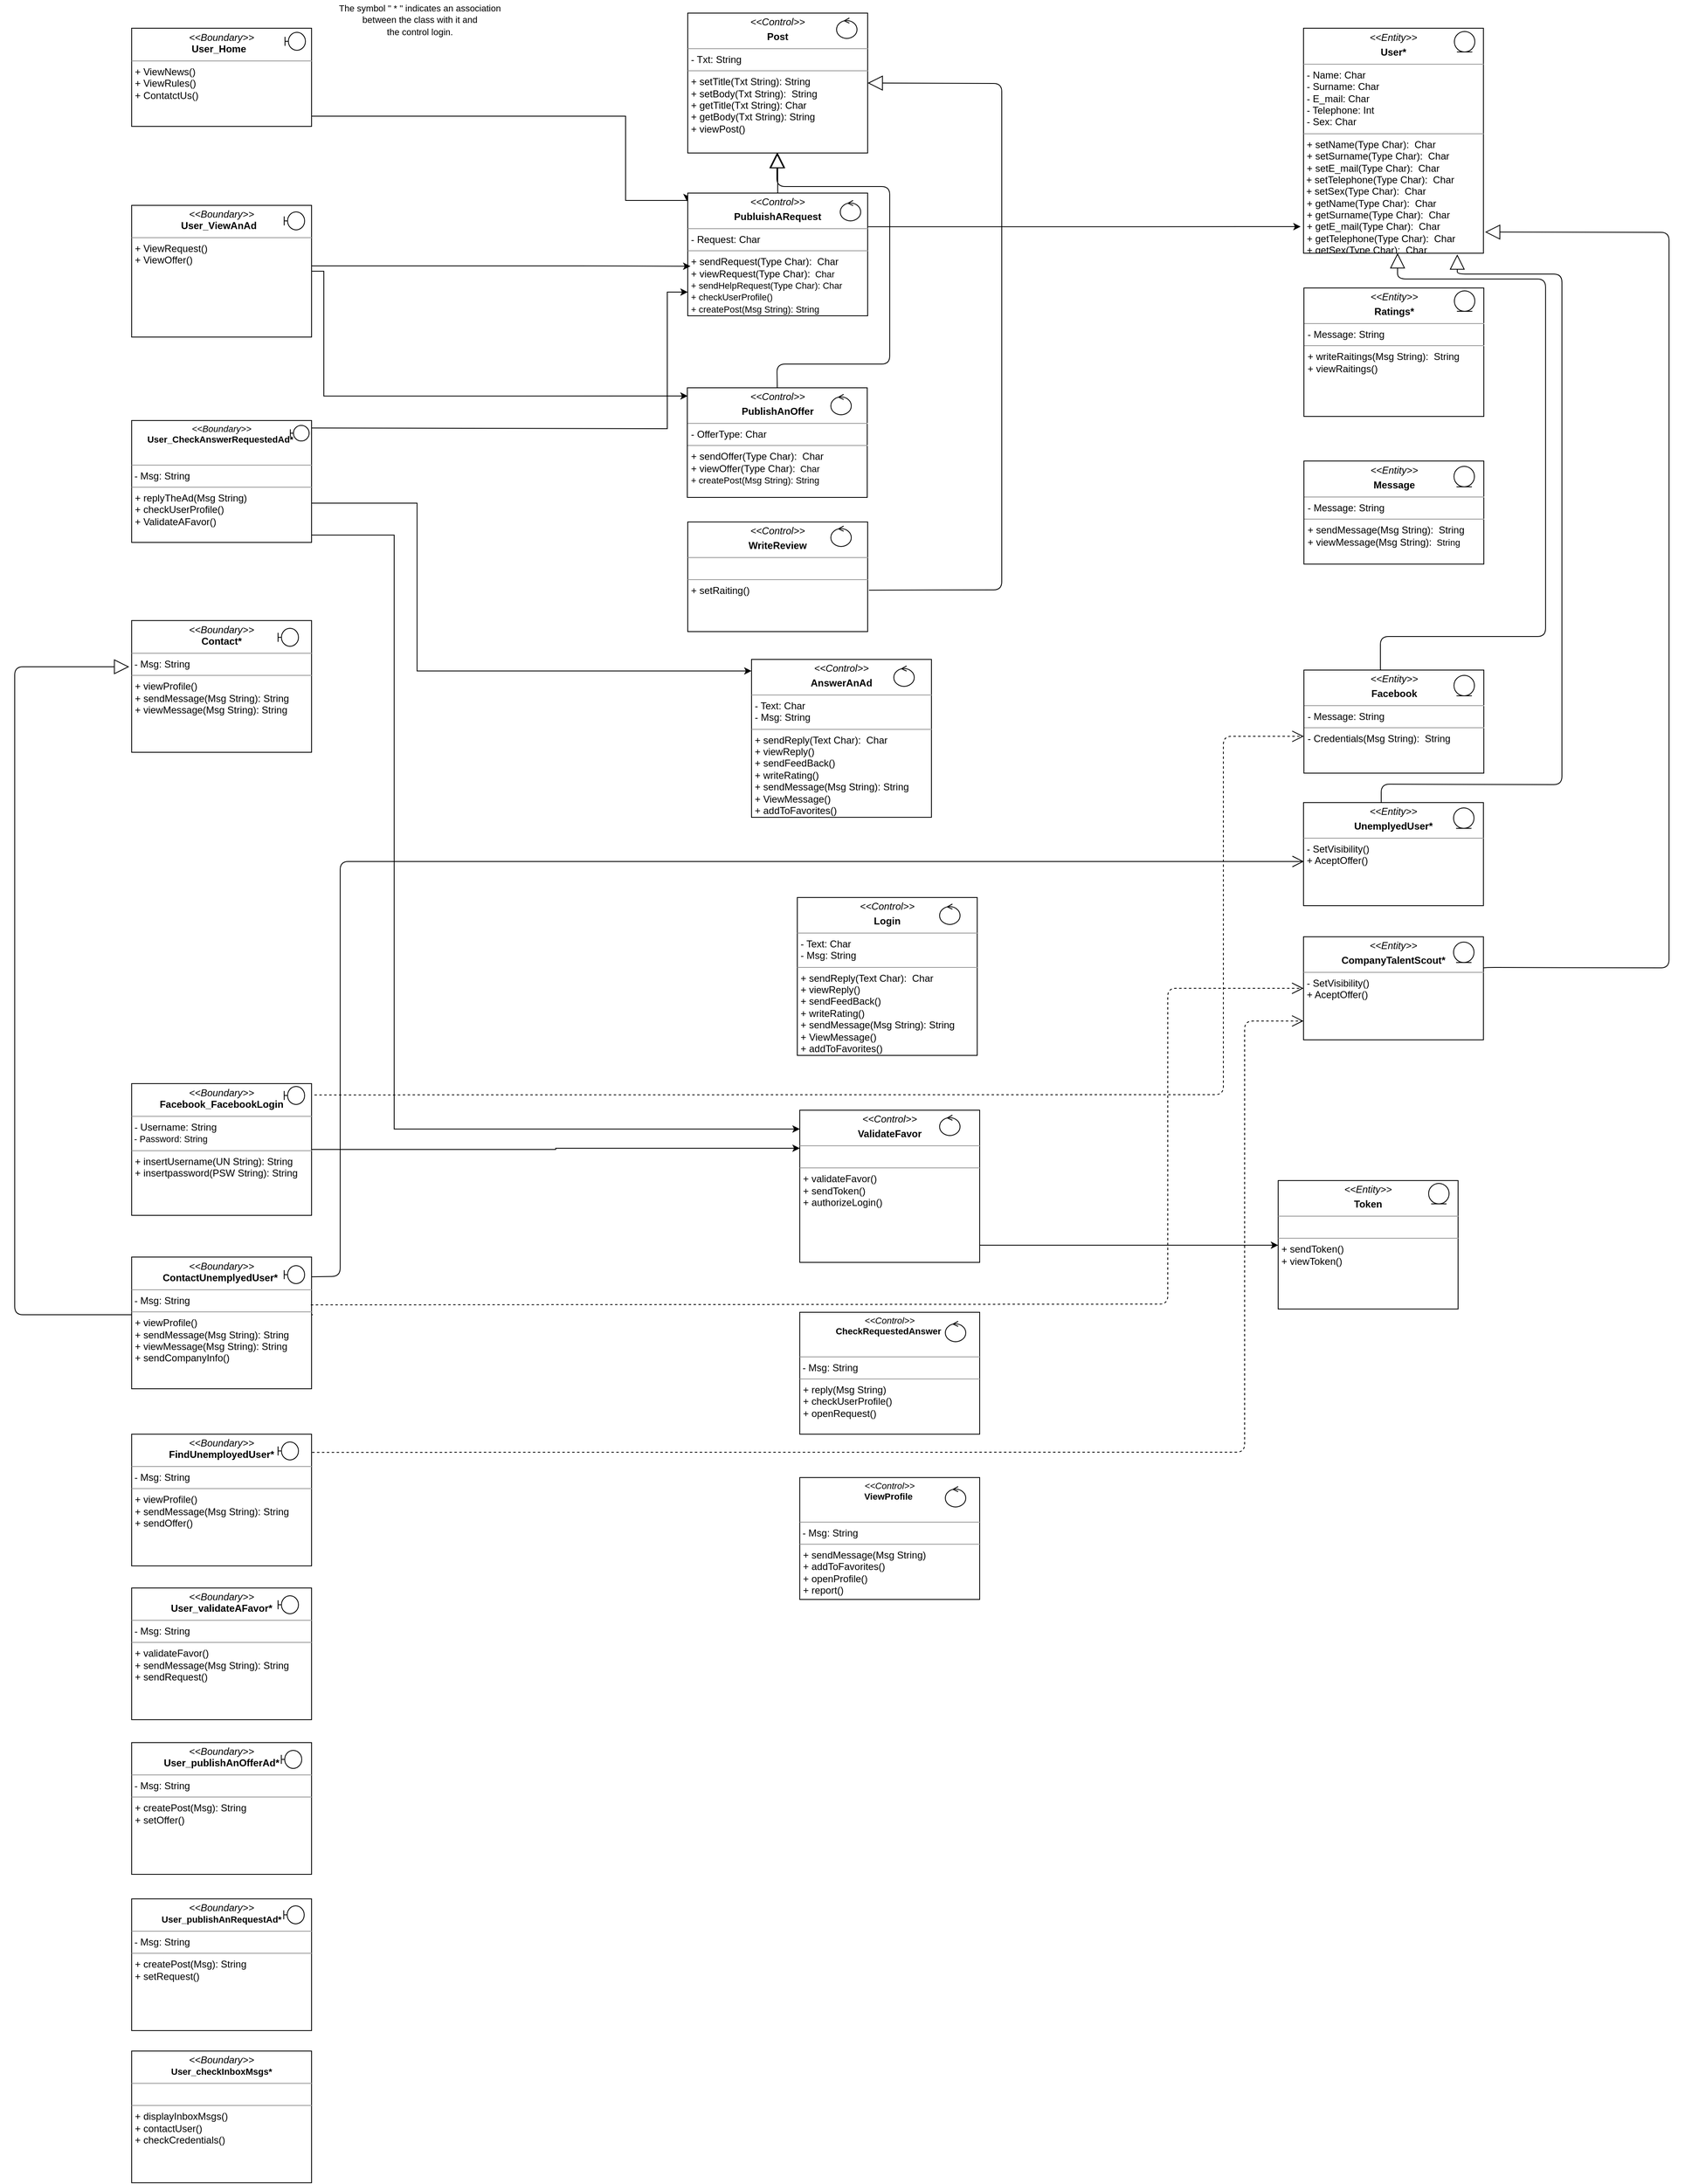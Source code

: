 <mxfile version="12.4.7" type="device"><diagram name="Page-1" id="c4acf3e9-155e-7222-9cf6-157b1a14988f"><mxGraphModel dx="3307" dy="808" grid="0" gridSize="10" guides="1" tooltips="1" connect="1" arrows="1" fold="1" page="1" pageScale="1" pageWidth="1600" pageHeight="1200" background="#ffffff" math="0" shadow="0"><root><mxCell id="0"/><mxCell id="1" parent="0"/><mxCell id="k34qeXfR0Qo-PCBVSFpc-10" value="" style="edgeStyle=orthogonalEdgeStyle;rounded=0;orthogonalLoop=1;jettySize=auto;html=1;" parent="1" source="5d2195bd80daf111-18" edge="1"><mxGeometry relative="1" as="geometry"><mxPoint x="433" y="251" as="targetPoint"/><Array as="points"><mxPoint x="358" y="147"/><mxPoint x="358" y="250"/></Array></mxGeometry></mxCell><mxCell id="5d2195bd80daf111-18" value="&lt;p style=&quot;margin: 0px ; margin-top: 4px ; text-align: center&quot;&gt;&lt;i&gt;&amp;lt;&amp;lt;Boundary&amp;gt;&amp;gt;&lt;/i&gt;&lt;br&gt;&lt;b&gt;User_Home&amp;nbsp;&lt;/b&gt;&lt;b&gt;&amp;nbsp;&lt;/b&gt;&lt;/p&gt;&lt;hr size=&quot;1&quot;&gt;&lt;p style=&quot;margin: 0px 0px 0px 4px&quot;&gt;+ ViewNews()&lt;br&gt;+ ViewRules()&lt;/p&gt;&lt;p style=&quot;margin: 0px 0px 0px 4px&quot;&gt;+ ContatctUs()&lt;/p&gt;&lt;p style=&quot;margin: 0px 0px 0px 4px&quot;&gt;&lt;br&gt;&lt;/p&gt;" style="verticalAlign=top;align=left;overflow=fill;fontSize=12;fontFamily=Helvetica;html=1;rounded=0;shadow=0;comic=0;labelBackgroundColor=none;strokeWidth=1" parent="1" vertex="1"><mxGeometry x="-246" y="39.5" width="220" height="120" as="geometry"/></mxCell><mxCell id="mi70s_dDfHyVeeevijjB-1" value="&lt;p style=&quot;margin: 0px ; margin-top: 4px ; text-align: center&quot;&gt;&lt;font style=&quot;font-size: 12px&quot;&gt;&lt;i&gt;&amp;lt;&amp;lt;Control&amp;gt;&amp;gt;&lt;/i&gt;&lt;br&gt;&lt;/font&gt;&lt;/p&gt;&lt;p style=&quot;margin: 0px ; margin-top: 4px ; text-align: center&quot;&gt;&lt;b&gt;PublishAnOffer&lt;/b&gt;&lt;br&gt;&lt;/p&gt;&lt;hr size=&quot;1&quot;&gt;&lt;p style=&quot;margin: 0px 0px 0px 4px&quot;&gt;&lt;font style=&quot;font-size: 12px&quot;&gt;- OfferType: Char&lt;br&gt;&lt;/font&gt;&lt;/p&gt;&lt;hr size=&quot;1&quot;&gt;&lt;p style=&quot;margin: 0px 0px 0px 4px&quot;&gt;+ sendOffer(Type Char):&amp;nbsp; Char&lt;br&gt;+ viewOffer(Type Char):&lt;font style=&quot;font-size: 11px&quot;&gt;&amp;nbsp; Char&lt;/font&gt;&lt;/p&gt;&lt;p style=&quot;margin: 0px 0px 0px 4px&quot;&gt;&lt;font style=&quot;font-size: 11px&quot;&gt;+ createPost(Msg String): String&lt;/font&gt;&lt;/p&gt;" style="verticalAlign=top;align=left;overflow=fill;fontSize=12;fontFamily=Helvetica;html=1;rounded=0;shadow=0;comic=0;labelBackgroundColor=none;strokeWidth=1" parent="1" vertex="1"><mxGeometry x="433.5" y="479" width="220" height="134" as="geometry"/></mxCell><mxCell id="mi70s_dDfHyVeeevijjB-4" value="&lt;p style=&quot;margin: 0px ; margin-top: 4px ; text-align: center&quot;&gt;&lt;i&gt;&amp;lt;&amp;lt;Control&amp;gt;&amp;gt;&lt;/i&gt;&lt;br&gt;&lt;/p&gt;&lt;p style=&quot;margin: 0px ; margin-top: 4px ; text-align: center&quot;&gt;&lt;b&gt;Post&lt;/b&gt;&lt;/p&gt;&lt;hr size=&quot;1&quot;&gt;&lt;p style=&quot;margin: 0px ; margin-left: 4px&quot;&gt;- Txt: String&lt;br&gt;&lt;/p&gt;&lt;hr size=&quot;1&quot;&gt;&lt;p style=&quot;margin: 0px ; margin-left: 4px&quot;&gt;+ setTitle(Txt String): String&lt;br&gt;+ setBody(Txt String):&amp;nbsp; String&lt;/p&gt;&lt;p style=&quot;margin: 0px ; margin-left: 4px&quot;&gt;+ getTitle(Txt String): Char&lt;br&gt;+ getBody(Txt String): String&lt;br&gt;&lt;/p&gt;&lt;p style=&quot;margin: 0px ; margin-left: 4px&quot;&gt;+ viewPost()&lt;/p&gt;" style="verticalAlign=top;align=left;overflow=fill;fontSize=12;fontFamily=Helvetica;html=1;rounded=0;shadow=0;comic=0;labelBackgroundColor=none;strokeWidth=1" parent="1" vertex="1"><mxGeometry x="434" y="21" width="220" height="171" as="geometry"/></mxCell><mxCell id="k34qeXfR0Qo-PCBVSFpc-33" style="edgeStyle=orthogonalEdgeStyle;rounded=0;orthogonalLoop=1;jettySize=auto;html=1;exitX=1.003;exitY=0.274;exitDx=0;exitDy=0;exitPerimeter=0;entryX=-0.016;entryY=0.882;entryDx=0;entryDy=0;entryPerimeter=0;" parent="1" source="mi70s_dDfHyVeeevijjB-14" target="mi70s_dDfHyVeeevijjB-29" edge="1"><mxGeometry relative="1" as="geometry"><Array as="points"/></mxGeometry></mxCell><mxCell id="mi70s_dDfHyVeeevijjB-14" value="&lt;p style=&quot;margin: 4px 0px 0px ; text-align: center&quot;&gt;&lt;i&gt;&amp;lt;&amp;lt;Control&amp;gt;&amp;gt;&lt;/i&gt;&lt;br&gt;&lt;/p&gt;&lt;p style=&quot;margin: 0px ; margin-top: 4px ; text-align: center&quot;&gt;&lt;b&gt;PubluishARequest&lt;/b&gt;&lt;br&gt;&lt;/p&gt;&lt;hr size=&quot;1&quot;&gt;&lt;p style=&quot;margin: 0px 0px 0px 4px&quot;&gt;&lt;font style=&quot;font-size: 12px&quot;&gt;- Request: Char&lt;br&gt;&lt;/font&gt;&lt;/p&gt;&lt;hr size=&quot;1&quot;&gt;&lt;p style=&quot;margin: 0px 0px 0px 4px&quot;&gt;+ sendRequest(Type Char):&amp;nbsp; Char&lt;br&gt;+ viewRequest(Type Char):&lt;font style=&quot;font-size: 11px&quot;&gt;&amp;nbsp; Char&lt;/font&gt;&lt;br&gt;&lt;/p&gt;&lt;p style=&quot;margin: 0px 0px 0px 4px&quot;&gt;&lt;font style=&quot;font-size: 11px&quot;&gt;+ sendHelpRequest(Type Char): Char&lt;/font&gt;&lt;/p&gt;&lt;p style=&quot;margin: 0px 0px 0px 4px&quot;&gt;&lt;font style=&quot;font-size: 11px&quot;&gt;+ checkUserProfile()&lt;/font&gt;&lt;/p&gt;&lt;p style=&quot;margin: 0px 0px 0px 4px&quot;&gt;&lt;font style=&quot;font-size: 11px&quot;&gt;+ createPost(Msg String): String&lt;br&gt;&lt;/font&gt;&lt;/p&gt;" style="verticalAlign=top;align=left;overflow=fill;fontSize=12;fontFamily=Helvetica;html=1;rounded=0;shadow=0;comic=0;labelBackgroundColor=none;strokeWidth=1" parent="1" vertex="1"><mxGeometry x="434" y="241" width="220" height="150" as="geometry"/></mxCell><mxCell id="k34qeXfR0Qo-PCBVSFpc-29" style="edgeStyle=orthogonalEdgeStyle;rounded=0;orthogonalLoop=1;jettySize=auto;html=1;entryX=0.015;entryY=0.596;entryDx=0;entryDy=0;entryPerimeter=0;" parent="1" source="mi70s_dDfHyVeeevijjB-16" target="mi70s_dDfHyVeeevijjB-14" edge="1"><mxGeometry relative="1" as="geometry"><Array as="points"><mxPoint x="299" y="330"/><mxPoint x="299" y="330"/></Array></mxGeometry></mxCell><mxCell id="k34qeXfR0Qo-PCBVSFpc-31" style="edgeStyle=orthogonalEdgeStyle;rounded=0;orthogonalLoop=1;jettySize=auto;html=1;entryX=0.002;entryY=0.075;entryDx=0;entryDy=0;entryPerimeter=0;" parent="1" source="mi70s_dDfHyVeeevijjB-16" target="mi70s_dDfHyVeeevijjB-1" edge="1"><mxGeometry relative="1" as="geometry"><mxPoint x="425" y="571" as="targetPoint"/><Array as="points"><mxPoint x="-11" y="337"/><mxPoint x="-11" y="489"/></Array></mxGeometry></mxCell><mxCell id="mi70s_dDfHyVeeevijjB-16" value="&lt;p style=&quot;margin: 0px ; margin-top: 4px ; text-align: center&quot;&gt;&lt;i&gt;&amp;lt;&amp;lt;Boundary&amp;gt;&amp;gt;&lt;/i&gt;&lt;br&gt;&lt;b&gt;User_ViewAnAd&amp;nbsp;&lt;/b&gt;&lt;b&gt;&amp;nbsp;&lt;/b&gt;&lt;/p&gt;&lt;hr size=&quot;1&quot;&gt;&lt;p style=&quot;margin: 0px 0px 0px 4px&quot;&gt;&lt;span&gt;+ ViewRequest()&lt;/span&gt;&lt;br&gt;&lt;/p&gt;&lt;p style=&quot;margin: 0px 0px 0px 4px&quot;&gt;+ ViewOffer()&lt;/p&gt;&lt;p style=&quot;margin: 0px 0px 0px 4px&quot;&gt;&lt;br&gt;&lt;/p&gt;&amp;nbsp;" style="verticalAlign=top;align=left;overflow=fill;fontSize=12;fontFamily=Helvetica;html=1;rounded=0;shadow=0;comic=0;labelBackgroundColor=none;strokeWidth=1" parent="1" vertex="1"><mxGeometry x="-246" y="256" width="220" height="161" as="geometry"/></mxCell><mxCell id="mi70s_dDfHyVeeevijjB-22" value="&lt;p style=&quot;margin: 0px ; margin-top: 4px ; text-align: center&quot;&gt;&lt;i style=&quot;font-weight: normal&quot;&gt;&amp;lt;&amp;lt;Boundary&amp;gt;&amp;gt;&lt;/i&gt;&lt;br&gt;&lt;span&gt;Contact*&lt;/span&gt;&lt;/p&gt;&lt;hr size=&quot;1&quot;&gt;&lt;p style=&quot;margin: 0px 0px 0px 4px&quot;&gt;&lt;/p&gt;&lt;font style=&quot;font-size: 11px&quot;&gt;&lt;span style=&quot;font-size: 12px&quot;&gt;&amp;nbsp;&lt;span style=&quot;font-weight: normal&quot;&gt;- Msg: String&lt;/span&gt;&lt;/span&gt;&lt;span style=&quot;font-weight: normal&quot;&gt;&lt;br&gt;&lt;/span&gt;&lt;hr size=&quot;1&quot; style=&quot;font-size: 12px&quot;&gt;&lt;p style=&quot;font-size: 12px ; margin: 0px 0px 0px 4px&quot;&gt;&lt;span style=&quot;font-weight: normal&quot;&gt;+ viewProfile()&lt;br&gt;&lt;/span&gt;&lt;/p&gt;&lt;p style=&quot;font-size: 12px ; margin: 0px 0px 0px 4px&quot;&gt;&lt;span style=&quot;font-weight: normal&quot;&gt;+ sendMessage(Msg String): String&lt;/span&gt;&lt;/p&gt;&lt;p style=&quot;font-size: 12px ; margin: 0px 0px 0px 4px&quot;&gt;&lt;span style=&quot;font-weight: normal&quot;&gt;+ viewMessage(Msg String): String&lt;/span&gt;&lt;/p&gt;&lt;/font&gt;" style="verticalAlign=top;align=left;overflow=fill;fontSize=12;fontFamily=Helvetica;html=1;rounded=0;shadow=0;comic=0;labelBackgroundColor=none;strokeWidth=1;fontStyle=1" parent="1" vertex="1"><mxGeometry x="-246" y="763.5" width="220" height="161" as="geometry"/></mxCell><mxCell id="mi70s_dDfHyVeeevijjB-24" value="&lt;p style=&quot;margin: 4px 0px 0px ; text-align: center&quot;&gt;&lt;i&gt;&amp;lt;&amp;lt;Entity&amp;gt;&amp;gt;&lt;/i&gt;&lt;/p&gt;&lt;p style=&quot;margin: 0px ; margin-top: 4px ; text-align: center&quot;&gt;&lt;b&gt;Message&lt;/b&gt;&lt;/p&gt;&lt;hr size=&quot;1&quot;&gt;&lt;p style=&quot;margin: 0px 0px 0px 4px&quot;&gt;&lt;font style=&quot;font-size: 12px&quot;&gt;- Message: String&lt;br&gt;&lt;/font&gt;&lt;/p&gt;&lt;hr size=&quot;1&quot;&gt;&lt;p style=&quot;margin: 0px 0px 0px 4px&quot;&gt;+ sendMessage(Msg String):&amp;nbsp; String&lt;br&gt;+ viewMessage(Msg String):&lt;font style=&quot;font-size: 11px&quot;&gt;&amp;nbsp; String&lt;/font&gt;&lt;br&gt;&lt;/p&gt;" style="verticalAlign=top;align=left;overflow=fill;fontSize=12;fontFamily=Helvetica;html=1;rounded=0;shadow=0;comic=0;labelBackgroundColor=none;strokeWidth=1" parent="1" vertex="1"><mxGeometry x="1187.5" y="568.5" width="220" height="126" as="geometry"/></mxCell><mxCell id="k34qeXfR0Qo-PCBVSFpc-25" style="edgeStyle=orthogonalEdgeStyle;rounded=0;orthogonalLoop=1;jettySize=auto;html=1;entryX=0;entryY=0.073;entryDx=0;entryDy=0;entryPerimeter=0;" parent="1" source="7pXymCsoFJttCotQ9FJw-1" target="k34qeXfR0Qo-PCBVSFpc-22" edge="1"><mxGeometry relative="1" as="geometry"><mxPoint x="386" y="784" as="targetPoint"/><Array as="points"><mxPoint x="103" y="620"/><mxPoint x="103" y="825"/></Array><mxPoint x="-26" y="619.588" as="sourcePoint"/></mxGeometry></mxCell><mxCell id="k34qeXfR0Qo-PCBVSFpc-43" style="edgeStyle=orthogonalEdgeStyle;rounded=0;orthogonalLoop=1;jettySize=auto;html=1;" parent="1" source="7pXymCsoFJttCotQ9FJw-1" target="k34qeXfR0Qo-PCBVSFpc-40" edge="1"><mxGeometry relative="1" as="geometry"><Array as="points"><mxPoint x="75" y="659"/><mxPoint x="75" y="1385"/></Array><mxPoint x="-26" y="659.588" as="sourcePoint"/></mxGeometry></mxCell><mxCell id="k34qeXfR0Qo-PCBVSFpc-44" style="edgeStyle=orthogonalEdgeStyle;rounded=0;orthogonalLoop=1;jettySize=auto;html=1;exitX=0.912;exitY=0.165;exitDx=0;exitDy=0;exitPerimeter=0;" parent="1" source="7pXymCsoFJttCotQ9FJw-2" edge="1"><mxGeometry relative="1" as="geometry"><mxPoint x="434" y="362" as="targetPoint"/><Array as="points"><mxPoint x="-28" y="529"/><mxPoint x="409" y="529"/><mxPoint x="409" y="362"/></Array><mxPoint x="-26" y="529" as="sourcePoint"/></mxGeometry></mxCell><mxCell id="mi70s_dDfHyVeeevijjB-29" value="&lt;p style=&quot;margin: 0px ; margin-top: 4px ; text-align: center&quot;&gt;&lt;i&gt;&amp;lt;&amp;lt;Entity&amp;gt;&amp;gt;&lt;/i&gt;&lt;br&gt;&lt;/p&gt;&lt;p style=&quot;margin: 0px ; margin-top: 4px ; text-align: center&quot;&gt;&lt;b&gt;User*&lt;/b&gt;&lt;/p&gt;&lt;hr size=&quot;1&quot;&gt;&lt;p style=&quot;margin: 0px 0px 0px 4px&quot;&gt;&lt;font style=&quot;font-size: 12px&quot;&gt;- Name: Char&lt;br&gt;&lt;/font&gt;&lt;/p&gt;&lt;p style=&quot;margin: 0px 0px 0px 4px&quot;&gt;&lt;font style=&quot;font-size: 12px&quot;&gt;- Surname: Char&lt;br&gt;&lt;/font&gt;&lt;/p&gt;&lt;p style=&quot;margin: 0px 0px 0px 4px&quot;&gt;&lt;font style=&quot;font-size: 12px&quot;&gt;- E_mail: Char&lt;br&gt;&lt;/font&gt;&lt;/p&gt;&lt;p style=&quot;margin: 0px 0px 0px 4px&quot;&gt;&lt;font style=&quot;font-size: 12px&quot;&gt;- Telephone: Int&amp;nbsp;&lt;/font&gt;&lt;/p&gt;&lt;p style=&quot;margin: 0px 0px 0px 4px&quot;&gt;&lt;font style=&quot;font-size: 12px&quot;&gt;- Sex: Char&lt;/font&gt;&lt;/p&gt;&lt;hr size=&quot;1&quot;&gt;&lt;p style=&quot;margin: 0px 0px 0px 4px&quot;&gt;+ setName(Type Char):&amp;nbsp; Char&lt;/p&gt;&lt;p style=&quot;margin: 0px 0px 0px 4px&quot;&gt;+ setSurname(Type Char):&amp;nbsp; Char&lt;br&gt;+ setE_mail(Type Char):&amp;nbsp; Char&lt;br&gt;&lt;/p&gt;&amp;nbsp;+ setTelephone(Type Char):&amp;nbsp; Char&amp;nbsp;&lt;br&gt;&amp;nbsp;+ setSex(Type Char):&amp;nbsp; Char&lt;br&gt;&lt;p style=&quot;margin: 0px 0px 0px 4px&quot;&gt;+ getName(Type Char):&amp;nbsp; Char&lt;/p&gt;&lt;p style=&quot;margin: 0px 0px 0px 4px&quot;&gt;+ getSurname(Type Char):&amp;nbsp; Char&lt;br&gt;+ getE_mail(Type Char):&amp;nbsp; Char&lt;br&gt;&lt;/p&gt;&lt;p style=&quot;margin: 0px 0px 0px 4px&quot;&gt;+ getTelephone(Type Char):&amp;nbsp; Char&amp;nbsp;&lt;br&gt;+ getSex(Type Char):&amp;nbsp; Char&lt;br&gt;&lt;/p&gt;&lt;p style=&quot;margin: 0px 0px 0px 4px&quot;&gt;&lt;br&gt;&lt;/p&gt;" style="verticalAlign=top;align=left;overflow=fill;fontSize=12;fontFamily=Helvetica;html=1;rounded=0;shadow=0;comic=0;labelBackgroundColor=none;strokeWidth=1" parent="1" vertex="1"><mxGeometry x="1187" y="39.5" width="220" height="275" as="geometry"/></mxCell><mxCell id="k34qeXfR0Qo-PCBVSFpc-1" value="" style="shape=umlBoundary;whiteSpace=wrap;html=1;" parent="1" vertex="1"><mxGeometry x="-58.5" y="44.5" width="25" height="22" as="geometry"/></mxCell><mxCell id="k34qeXfR0Qo-PCBVSFpc-2" value="" style="ellipse;shape=umlEntity;whiteSpace=wrap;html=1;" parent="1" vertex="1"><mxGeometry x="1371.5" y="43.5" width="25" height="25" as="geometry"/></mxCell><mxCell id="k34qeXfR0Qo-PCBVSFpc-5" value="" style="ellipse;shape=umlControl;whiteSpace=wrap;html=1;" parent="1" vertex="1"><mxGeometry x="620.5" y="250" width="25" height="25" as="geometry"/></mxCell><mxCell id="k34qeXfR0Qo-PCBVSFpc-6" value="" style="ellipse;shape=umlControl;whiteSpace=wrap;html=1;" parent="1" vertex="1"><mxGeometry x="609" y="487" width="25" height="25" as="geometry"/></mxCell><mxCell id="k34qeXfR0Qo-PCBVSFpc-11" value="" style="shape=umlBoundary;whiteSpace=wrap;html=1;" parent="1" vertex="1"><mxGeometry x="-59.5" y="264" width="25" height="22" as="geometry"/></mxCell><mxCell id="k34qeXfR0Qo-PCBVSFpc-12" value="&lt;p style=&quot;margin: 0px ; margin-top: 4px ; text-align: center&quot;&gt;&lt;i&gt;&amp;lt;&amp;lt;Entity&amp;gt;&amp;gt;&lt;/i&gt;&lt;br&gt;&lt;/p&gt;&lt;p style=&quot;margin: 0px ; margin-top: 4px ; text-align: center&quot;&gt;&lt;b&gt;Ratings*&lt;/b&gt;&lt;/p&gt;&lt;hr size=&quot;1&quot;&gt;&lt;p style=&quot;margin: 0px 0px 0px 4px&quot;&gt;&lt;/p&gt;&lt;p style=&quot;margin: 0px 0px 0px 4px&quot;&gt;- Message: String&lt;br&gt;&lt;/p&gt;&lt;hr size=&quot;1&quot;&gt;&lt;p style=&quot;margin: 0px 0px 0px 4px&quot;&gt;+ writeRaitings(Msg String):&amp;nbsp; String&lt;br&gt;+ viewRaitings()&lt;/p&gt;&lt;p style=&quot;margin: 0px 0px 0px 4px&quot;&gt;&lt;br&gt;&lt;/p&gt;" style="verticalAlign=top;align=left;overflow=fill;fontSize=12;fontFamily=Helvetica;html=1;rounded=0;shadow=0;comic=0;labelBackgroundColor=none;strokeWidth=1" parent="1" vertex="1"><mxGeometry x="1187.5" y="357" width="220" height="157" as="geometry"/></mxCell><mxCell id="k34qeXfR0Qo-PCBVSFpc-13" value="" style="ellipse;shape=umlEntity;whiteSpace=wrap;html=1;" parent="1" vertex="1"><mxGeometry x="1371.5" y="360.5" width="25" height="25" as="geometry"/></mxCell><mxCell id="k34qeXfR0Qo-PCBVSFpc-16" value="" style="ellipse;shape=umlEntity;whiteSpace=wrap;html=1;" parent="1" vertex="1"><mxGeometry x="1371" y="575" width="25" height="25" as="geometry"/></mxCell><mxCell id="k34qeXfR0Qo-PCBVSFpc-18" value="" style="shape=umlBoundary;whiteSpace=wrap;html=1;fontStyle=1" parent="1" vertex="1"><mxGeometry x="-67" y="773" width="25" height="22" as="geometry"/></mxCell><mxCell id="k34qeXfR0Qo-PCBVSFpc-22" value="&lt;p style=&quot;margin: 0px ; margin-top: 4px ; text-align: center&quot;&gt;&lt;font style=&quot;font-size: 12px&quot;&gt;&lt;i&gt;&amp;lt;&amp;lt;Control&amp;gt;&amp;gt;&lt;/i&gt;&lt;br&gt;&lt;/font&gt;&lt;/p&gt;&lt;p style=&quot;margin: 0px ; margin-top: 4px ; text-align: center&quot;&gt;&lt;b&gt;AnswerAnAd&lt;/b&gt;&lt;br&gt;&lt;/p&gt;&lt;hr size=&quot;1&quot;&gt;&lt;p style=&quot;margin: 0px 0px 0px 4px&quot;&gt;&lt;font style=&quot;font-size: 12px&quot;&gt;- Text: Char&lt;br&gt;&lt;/font&gt;&lt;/p&gt;&lt;p style=&quot;margin: 0px 0px 0px 4px&quot;&gt;&lt;font style=&quot;font-size: 12px&quot;&gt;- Msg: String&lt;/font&gt;&lt;/p&gt;&lt;hr size=&quot;1&quot;&gt;&lt;p style=&quot;margin: 0px 0px 0px 4px&quot;&gt;+ sendReply(Text Char):&amp;nbsp; Char&lt;br&gt;+ viewReply()&lt;br&gt;&lt;/p&gt;&lt;p style=&quot;margin: 0px 0px 0px 4px&quot;&gt;+ sendFeedBack()&lt;/p&gt;&lt;p style=&quot;margin: 0px 0px 0px 4px&quot;&gt;+ writeRating()&lt;/p&gt;&lt;p style=&quot;margin: 0px 0px 0px 4px&quot;&gt;+ sendMessage(Msg String): String&lt;/p&gt;&lt;p style=&quot;margin: 0px 0px 0px 4px&quot;&gt;+ ViewMessage()&lt;/p&gt;&lt;p style=&quot;margin: 0px 0px 0px 4px&quot;&gt;+ addToFavorites()&lt;/p&gt;" style="verticalAlign=top;align=left;overflow=fill;fontSize=12;fontFamily=Helvetica;html=1;rounded=0;shadow=0;comic=0;labelBackgroundColor=none;strokeWidth=1" parent="1" vertex="1"><mxGeometry x="512" y="811" width="220" height="193" as="geometry"/></mxCell><mxCell id="k34qeXfR0Qo-PCBVSFpc-23" value="" style="ellipse;shape=umlControl;whiteSpace=wrap;html=1;" parent="1" vertex="1"><mxGeometry x="686" y="819" width="25" height="25" as="geometry"/></mxCell><mxCell id="k34qeXfR0Qo-PCBVSFpc-38" value="&lt;p style=&quot;margin: 0px ; margin-top: 4px ; text-align: center&quot;&gt;&lt;i&gt;&amp;lt;&amp;lt;Entity&amp;gt;&amp;gt;&lt;/i&gt;&lt;br&gt;&lt;/p&gt;&lt;p style=&quot;margin: 0px ; margin-top: 4px ; text-align: center&quot;&gt;&lt;b&gt;Token&lt;/b&gt;&lt;/p&gt;&lt;hr size=&quot;1&quot;&gt;&lt;p style=&quot;margin: 0px 0px 0px 4px&quot;&gt;&lt;/p&gt;&lt;p style=&quot;margin: 0px 0px 0px 4px&quot;&gt;&lt;br&gt;&lt;/p&gt;&lt;hr size=&quot;1&quot;&gt;&lt;p style=&quot;margin: 0px 0px 0px 4px&quot;&gt;+ sendToken()&lt;br&gt;+ viewToken()&lt;/p&gt;&lt;p style=&quot;margin: 0px 0px 0px 4px&quot;&gt;&lt;br&gt;&lt;/p&gt;" style="verticalAlign=top;align=left;overflow=fill;fontSize=12;fontFamily=Helvetica;html=1;rounded=0;shadow=0;comic=0;labelBackgroundColor=none;strokeWidth=1" parent="1" vertex="1"><mxGeometry x="1156" y="1448" width="220" height="157" as="geometry"/></mxCell><mxCell id="k34qeXfR0Qo-PCBVSFpc-39" value="" style="ellipse;shape=umlEntity;whiteSpace=wrap;html=1;" parent="1" vertex="1"><mxGeometry x="1340" y="1451.5" width="25" height="25" as="geometry"/></mxCell><mxCell id="k34qeXfR0Qo-PCBVSFpc-45" style="edgeStyle=orthogonalEdgeStyle;rounded=0;orthogonalLoop=1;jettySize=auto;html=1;" parent="1" source="k34qeXfR0Qo-PCBVSFpc-40" target="k34qeXfR0Qo-PCBVSFpc-38" edge="1"><mxGeometry relative="1" as="geometry"><Array as="points"><mxPoint x="920" y="1527"/><mxPoint x="920" y="1527"/></Array></mxGeometry></mxCell><mxCell id="k34qeXfR0Qo-PCBVSFpc-40" value="&lt;p style=&quot;margin: 0px ; margin-top: 4px ; text-align: center&quot;&gt;&lt;font style=&quot;font-size: 12px&quot;&gt;&lt;i&gt;&amp;lt;&amp;lt;Control&amp;gt;&amp;gt;&lt;/i&gt;&lt;br&gt;&lt;/font&gt;&lt;/p&gt;&lt;p style=&quot;margin: 0px ; margin-top: 4px ; text-align: center&quot;&gt;&lt;b&gt;ValidateFavor&lt;/b&gt;&lt;/p&gt;&lt;hr size=&quot;1&quot;&gt;&lt;p style=&quot;margin: 0px 0px 0px 4px&quot;&gt;&lt;br&gt;&lt;/p&gt;&lt;hr size=&quot;1&quot;&gt;&lt;p style=&quot;margin: 0px 0px 0px 4px&quot;&gt;+ validateFavor()&lt;/p&gt;&lt;p style=&quot;margin: 0px 0px 0px 4px&quot;&gt;+ sendToken()&lt;/p&gt;&lt;p style=&quot;margin: 0px 0px 0px 4px&quot;&gt;+ authorizeLogin()&lt;/p&gt;&lt;p style=&quot;margin: 0px 0px 0px 4px&quot;&gt;&lt;br&gt;&lt;/p&gt;" style="verticalAlign=top;align=left;overflow=fill;fontSize=12;fontFamily=Helvetica;html=1;rounded=0;shadow=0;comic=0;labelBackgroundColor=none;strokeWidth=1" parent="1" vertex="1"><mxGeometry x="571" y="1362" width="220" height="186" as="geometry"/></mxCell><mxCell id="k34qeXfR0Qo-PCBVSFpc-41" value="" style="ellipse;shape=umlControl;whiteSpace=wrap;html=1;" parent="1" vertex="1"><mxGeometry x="742" y="1368" width="25" height="25" as="geometry"/></mxCell><mxCell id="27g4lRYmnajEj6ruaBCk-1" value="" style="endArrow=block;endSize=16;endFill=0;html=1;entryX=0.5;entryY=1;entryDx=0;entryDy=0;exitX=0.5;exitY=0;exitDx=0;exitDy=0;" parent="1" source="mi70s_dDfHyVeeevijjB-14" target="mi70s_dDfHyVeeevijjB-4" edge="1"><mxGeometry width="160" relative="1" as="geometry"><mxPoint x="397.5" y="204.5" as="sourcePoint"/><mxPoint x="557.5" y="204.5" as="targetPoint"/></mxGeometry></mxCell><mxCell id="27g4lRYmnajEj6ruaBCk-2" value="" style="endArrow=block;endSize=16;endFill=0;html=1;entryX=0.5;entryY=1;entryDx=0;entryDy=0;exitX=0.5;exitY=0;exitDx=0;exitDy=0;" parent="1" source="mi70s_dDfHyVeeevijjB-1" edge="1"><mxGeometry width="160" relative="1" as="geometry"><mxPoint x="543" y="241" as="sourcePoint"/><mxPoint x="543" y="192" as="targetPoint"/><Array as="points"><mxPoint x="543" y="450"/><mxPoint x="681" y="450"/><mxPoint x="681" y="233"/><mxPoint x="543" y="233"/></Array></mxGeometry></mxCell><mxCell id="sc48G2Zl51CQX47MWMPz-5" value="" style="edgeStyle=orthogonalEdgeStyle;rounded=0;orthogonalLoop=1;jettySize=auto;html=1;entryX=0;entryY=0.25;entryDx=0;entryDy=0;" edge="1" parent="1" source="_cNIpxSWDg_C1git-y9I-1" target="k34qeXfR0Qo-PCBVSFpc-40"><mxGeometry relative="1" as="geometry"><mxPoint x="54" y="1410" as="targetPoint"/></mxGeometry></mxCell><mxCell id="_cNIpxSWDg_C1git-y9I-1" value="&lt;p style=&quot;margin: 0px ; margin-top: 4px ; text-align: center&quot;&gt;&lt;i&gt;&amp;lt;&amp;lt;Boundary&amp;gt;&amp;gt;&lt;/i&gt;&lt;br&gt;&lt;b&gt;Facebook_FacebookLogin&lt;/b&gt;&lt;/p&gt;&lt;hr size=&quot;1&quot;&gt;&lt;p style=&quot;margin: 0px 0px 0px 4px&quot;&gt;&lt;/p&gt;&lt;font style=&quot;font-size: 11px&quot;&gt;&lt;span style=&quot;font-size: 12px&quot;&gt;&amp;nbsp;- Username: String&lt;br&gt;&lt;/span&gt;&amp;nbsp;- Password: String&lt;br&gt;&lt;hr size=&quot;1&quot; style=&quot;font-size: 12px&quot;&gt;&lt;p style=&quot;font-size: 12px ; margin: 0px 0px 0px 4px&quot;&gt;&lt;span&gt;+ insertUsername(UN String): String&lt;/span&gt;&lt;br&gt;&lt;/p&gt;&lt;p style=&quot;font-size: 12px ; margin: 0px 0px 0px 4px&quot;&gt;+ insertpassword(PSW String): String&lt;/p&gt;&lt;/font&gt;" style="verticalAlign=top;align=left;overflow=fill;fontSize=12;fontFamily=Helvetica;html=1;rounded=0;shadow=0;comic=0;labelBackgroundColor=none;strokeWidth=1" parent="1" vertex="1"><mxGeometry x="-246" y="1329.5" width="220" height="161" as="geometry"/></mxCell><mxCell id="_cNIpxSWDg_C1git-y9I-3" value="" style="endArrow=block;endSize=16;endFill=0;html=1;exitX=1.007;exitY=0.438;exitDx=0;exitDy=0;exitPerimeter=0;" parent="1" source="_cNIpxSWDg_C1git-y9I-5" edge="1"><mxGeometry width="160" relative="1" as="geometry"><mxPoint x="240" y="1613.016" as="sourcePoint"/><mxPoint x="-249" y="820" as="targetPoint"/><Array as="points"><mxPoint x="-389" y="1612"/><mxPoint x="-389" y="820"/></Array></mxGeometry></mxCell><mxCell id="_cNIpxSWDg_C1git-y9I-5" value="&lt;p style=&quot;margin: 0px ; margin-top: 4px ; text-align: center&quot;&gt;&lt;i&gt;&amp;lt;&amp;lt;Boundary&amp;gt;&amp;gt;&lt;/i&gt;&lt;br&gt;&lt;b&gt;ContactUnemplyedUser*&amp;nbsp;&lt;/b&gt;&lt;/p&gt;&lt;hr size=&quot;1&quot;&gt;&lt;p style=&quot;margin: 0px 0px 0px 4px&quot;&gt;&lt;/p&gt;&lt;font style=&quot;font-size: 11px&quot;&gt;&lt;span style=&quot;font-size: 12px&quot;&gt;&amp;nbsp;- Msg: String&lt;/span&gt;&lt;br&gt;&lt;hr size=&quot;1&quot; style=&quot;font-size: 12px&quot;&gt;&lt;p style=&quot;font-size: 12px ; margin: 0px 0px 0px 4px&quot;&gt;+ viewProfile()&lt;br&gt;&lt;/p&gt;&lt;p style=&quot;font-size: 12px ; margin: 0px 0px 0px 4px&quot;&gt;+ sendMessage(Msg String): String&lt;/p&gt;&lt;p style=&quot;font-size: 12px ; margin: 0px 0px 0px 4px&quot;&gt;+ viewMessage(Msg String): String&lt;/p&gt;&lt;p style=&quot;font-size: 12px ; margin: 0px 0px 0px 4px&quot;&gt;+ sendCompanyInfo()&lt;/p&gt;&lt;/font&gt;" style="verticalAlign=top;align=left;overflow=fill;fontSize=12;fontFamily=Helvetica;html=1;rounded=0;shadow=0;comic=0;labelBackgroundColor=none;strokeWidth=1" parent="1" vertex="1"><mxGeometry x="-246" y="1541.5" width="220" height="161" as="geometry"/></mxCell><mxCell id="kf_5lWBpY8_cl9l-BEsJ-1" value="&lt;p style=&quot;margin: 0px ; margin-top: 4px ; text-align: center&quot;&gt;&lt;i&gt;&amp;lt;&amp;lt;Boundary&amp;gt;&amp;gt;&lt;/i&gt;&lt;br&gt;&lt;b&gt;FindUnemployedUser*&lt;/b&gt;&lt;/p&gt;&lt;hr size=&quot;1&quot;&gt;&lt;p style=&quot;margin: 0px 0px 0px 4px&quot;&gt;&lt;/p&gt;&lt;font style=&quot;font-size: 11px&quot;&gt;&lt;span style=&quot;font-size: 12px&quot;&gt;&amp;nbsp;- Msg: String&lt;/span&gt;&lt;br&gt;&lt;hr size=&quot;1&quot; style=&quot;font-size: 12px&quot;&gt;&lt;p style=&quot;font-size: 12px ; margin: 0px 0px 0px 4px&quot;&gt;+ viewProfile()&lt;br&gt;&lt;/p&gt;&lt;p style=&quot;font-size: 12px ; margin: 0px 0px 0px 4px&quot;&gt;+ sendMessage(Msg String): String&lt;/p&gt;&lt;p style=&quot;font-size: 12px ; margin: 0px 0px 0px 4px&quot;&gt;+ sendOffer()&lt;br&gt;&lt;/p&gt;&lt;/font&gt;" style="verticalAlign=top;align=left;overflow=fill;fontSize=12;fontFamily=Helvetica;html=1;rounded=0;shadow=0;comic=0;labelBackgroundColor=none;strokeWidth=1" parent="1" vertex="1"><mxGeometry x="-246" y="1758" width="220" height="161" as="geometry"/></mxCell><mxCell id="kf_5lWBpY8_cl9l-BEsJ-2" value="" style="shape=umlBoundary;whiteSpace=wrap;html=1;" parent="1" vertex="1"><mxGeometry x="-67" y="1767.5" width="25" height="22" as="geometry"/></mxCell><mxCell id="kf_5lWBpY8_cl9l-BEsJ-8" value="" style="shape=umlBoundary;whiteSpace=wrap;html=1;" parent="1" vertex="1"><mxGeometry x="-59.5" y="1333" width="25" height="22" as="geometry"/></mxCell><mxCell id="kf_5lWBpY8_cl9l-BEsJ-9" value="" style="shape=umlBoundary;whiteSpace=wrap;html=1;" parent="1" vertex="1"><mxGeometry x="-59.5" y="1552" width="25" height="22" as="geometry"/></mxCell><mxCell id="kf_5lWBpY8_cl9l-BEsJ-10" value="&lt;p style=&quot;margin: 0px ; margin-top: 4px ; text-align: center&quot;&gt;&lt;i&gt;&amp;lt;&amp;lt;Boundary&amp;gt;&amp;gt;&lt;/i&gt;&lt;br&gt;&lt;b&gt;User_validateAFavor*&lt;/b&gt;&lt;/p&gt;&lt;hr size=&quot;1&quot;&gt;&lt;p style=&quot;margin: 0px 0px 0px 4px&quot;&gt;&lt;/p&gt;&lt;font style=&quot;font-size: 11px&quot;&gt;&lt;span style=&quot;font-size: 12px&quot;&gt;&amp;nbsp;- Msg: String&lt;/span&gt;&lt;br&gt;&lt;hr size=&quot;1&quot; style=&quot;font-size: 12px&quot;&gt;&lt;p style=&quot;font-size: 12px ; margin: 0px 0px 0px 4px&quot;&gt;+ validateFavor()&lt;br&gt;&lt;/p&gt;&lt;p style=&quot;font-size: 12px ; margin: 0px 0px 0px 4px&quot;&gt;+ sendMessage(Msg String): String&lt;/p&gt;&lt;p style=&quot;font-size: 12px ; margin: 0px 0px 0px 4px&quot;&gt;+ sendRequest()&lt;br&gt;&lt;/p&gt;&lt;/font&gt;" style="verticalAlign=top;align=left;overflow=fill;fontSize=12;fontFamily=Helvetica;html=1;rounded=0;shadow=0;comic=0;labelBackgroundColor=none;strokeWidth=1" parent="1" vertex="1"><mxGeometry x="-246" y="1946" width="220" height="161" as="geometry"/></mxCell><mxCell id="kf_5lWBpY8_cl9l-BEsJ-11" value="" style="shape=umlBoundary;whiteSpace=wrap;html=1;" parent="1" vertex="1"><mxGeometry x="-67" y="1955.5" width="25" height="22" as="geometry"/></mxCell><mxCell id="kf_5lWBpY8_cl9l-BEsJ-14" value="&lt;p style=&quot;margin: 0px ; margin-top: 4px ; text-align: center&quot;&gt;&lt;i&gt;&amp;lt;&amp;lt;Boundary&amp;gt;&amp;gt;&lt;/i&gt;&lt;br&gt;&lt;b&gt;User_publishAnOfferAd*&lt;/b&gt;&lt;/p&gt;&lt;hr size=&quot;1&quot;&gt;&lt;p style=&quot;margin: 0px 0px 0px 4px&quot;&gt;&lt;/p&gt;&lt;font style=&quot;font-size: 11px&quot;&gt;&lt;span style=&quot;font-size: 12px&quot;&gt;&amp;nbsp;- Msg: String&lt;/span&gt;&lt;br&gt;&lt;hr size=&quot;1&quot; style=&quot;font-size: 12px&quot;&gt;&lt;p style=&quot;font-size: 12px ; margin: 0px 0px 0px 4px&quot;&gt;+ createPost(Msg): String&lt;br&gt;&lt;/p&gt;&lt;p style=&quot;font-size: 12px ; margin: 0px 0px 0px 4px&quot;&gt;+ setOffer()&lt;/p&gt;&lt;p style=&quot;font-size: 12px ; margin: 0px 0px 0px 4px&quot;&gt;&lt;br&gt;&lt;/p&gt;&lt;/font&gt;" style="verticalAlign=top;align=left;overflow=fill;fontSize=12;fontFamily=Helvetica;html=1;rounded=0;shadow=0;comic=0;labelBackgroundColor=none;strokeWidth=1" parent="1" vertex="1"><mxGeometry x="-246" y="2135" width="220" height="161" as="geometry"/></mxCell><mxCell id="kf_5lWBpY8_cl9l-BEsJ-15" value="" style="shape=umlBoundary;whiteSpace=wrap;html=1;" parent="1" vertex="1"><mxGeometry x="-63" y="2144.5" width="25" height="22" as="geometry"/></mxCell><mxCell id="kf_5lWBpY8_cl9l-BEsJ-19" value="&lt;p style=&quot;margin: 0px ; margin-top: 4px ; text-align: center&quot;&gt;&lt;i&gt;&amp;lt;&amp;lt;Boundary&amp;gt;&amp;gt;&lt;/i&gt;&lt;br&gt;&lt;b&gt;&lt;font style=&quot;font-size: 11px&quot;&gt;User_publishAnRequestAd*&lt;/font&gt;&lt;/b&gt;&lt;/p&gt;&lt;hr size=&quot;1&quot;&gt;&lt;p style=&quot;margin: 0px 0px 0px 4px&quot;&gt;&lt;/p&gt;&lt;font style=&quot;font-size: 11px&quot;&gt;&lt;span style=&quot;font-size: 12px&quot;&gt;&amp;nbsp;- Msg: String&lt;/span&gt;&lt;br&gt;&lt;hr size=&quot;1&quot; style=&quot;font-size: 12px&quot;&gt;&lt;p style=&quot;font-size: 12px ; margin: 0px 0px 0px 4px&quot;&gt;+ createPost(Msg): String&lt;br&gt;&lt;/p&gt;&lt;p style=&quot;font-size: 12px ; margin: 0px 0px 0px 4px&quot;&gt;+ setRequest()&lt;/p&gt;&lt;p style=&quot;font-size: 12px ; margin: 0px 0px 0px 4px&quot;&gt;&lt;br&gt;&lt;/p&gt;&lt;/font&gt;" style="verticalAlign=top;align=left;overflow=fill;fontSize=12;fontFamily=Helvetica;html=1;rounded=0;shadow=0;comic=0;labelBackgroundColor=none;strokeWidth=1" parent="1" vertex="1"><mxGeometry x="-246" y="2326" width="220" height="161" as="geometry"/></mxCell><mxCell id="kf_5lWBpY8_cl9l-BEsJ-20" value="" style="shape=umlBoundary;whiteSpace=wrap;html=1;" parent="1" vertex="1"><mxGeometry x="-60" y="2334.5" width="25" height="22" as="geometry"/></mxCell><mxCell id="kf_5lWBpY8_cl9l-BEsJ-22" value="" style="endArrow=block;endSize=16;endFill=0;html=1;entryX=0.5;entryY=1;entryDx=0;entryDy=0;" parent="1" edge="1"><mxGeometry width="160" relative="1" as="geometry"><mxPoint x="1281" y="825" as="sourcePoint"/><mxPoint x="1302.0" y="314.5" as="targetPoint"/><Array as="points"><mxPoint x="1281" y="783"/><mxPoint x="1483" y="783"/><mxPoint x="1483" y="346"/><mxPoint x="1302" y="346"/></Array></mxGeometry></mxCell><mxCell id="kf_5lWBpY8_cl9l-BEsJ-23" value="&lt;p style=&quot;margin: 4px 0px 0px ; text-align: center&quot;&gt;&lt;i&gt;&amp;lt;&amp;lt;Entity&amp;gt;&amp;gt;&lt;/i&gt;&lt;/p&gt;&lt;p style=&quot;margin: 0px ; margin-top: 4px ; text-align: center&quot;&gt;&lt;b&gt;Facebook&lt;/b&gt;&lt;/p&gt;&lt;hr size=&quot;1&quot;&gt;&lt;p style=&quot;margin: 0px 0px 0px 4px&quot;&gt;&lt;font style=&quot;font-size: 12px&quot;&gt;- Message: String&lt;br&gt;&lt;/font&gt;&lt;/p&gt;&lt;hr size=&quot;1&quot;&gt;&lt;p style=&quot;margin: 0px 0px 0px 4px&quot;&gt;- Credentials(Msg String):&amp;nbsp; String&lt;br&gt;&lt;br&gt;&lt;/p&gt;" style="verticalAlign=top;align=left;overflow=fill;fontSize=12;fontFamily=Helvetica;html=1;rounded=0;shadow=0;comic=0;labelBackgroundColor=none;strokeWidth=1" parent="1" vertex="1"><mxGeometry x="1187.5" y="824" width="220" height="126" as="geometry"/></mxCell><mxCell id="kf_5lWBpY8_cl9l-BEsJ-24" value="" style="ellipse;shape=umlEntity;whiteSpace=wrap;html=1;" parent="1" vertex="1"><mxGeometry x="1371" y="830.5" width="25" height="25" as="geometry"/></mxCell><mxCell id="kf_5lWBpY8_cl9l-BEsJ-25" value="" style="endArrow=open;endSize=12;dashed=1;html=1;exitX=1.016;exitY=0.086;exitDx=0;exitDy=0;entryX=-0.001;entryY=0.643;entryDx=0;entryDy=0;entryPerimeter=0;exitPerimeter=0;" parent="1" source="_cNIpxSWDg_C1git-y9I-1" target="kf_5lWBpY8_cl9l-BEsJ-23" edge="1"><mxGeometry x="-0.0" y="23" width="160" relative="1" as="geometry"><mxPoint x="582" y="1339" as="sourcePoint"/><mxPoint x="742" y="1339" as="targetPoint"/><Array as="points"><mxPoint x="1089" y="1343"/><mxPoint x="1089" y="905"/></Array><mxPoint as="offset"/></mxGeometry></mxCell><mxCell id="iuMmONClYRVKtPBocYUW-1" value="&lt;p style=&quot;margin: 4px 0px 0px ; text-align: center&quot;&gt;&lt;i&gt;&amp;lt;&amp;lt;Entity&amp;gt;&amp;gt;&lt;/i&gt;&lt;/p&gt;&lt;p style=&quot;margin: 0px ; margin-top: 4px ; text-align: center&quot;&gt;&lt;b&gt;UnemplyedUser*&lt;/b&gt;&lt;/p&gt;&lt;hr size=&quot;1&quot;&gt;&lt;p style=&quot;margin: 0px 0px 0px 4px&quot;&gt;&lt;/p&gt;&lt;p style=&quot;margin: 0px 0px 0px 4px&quot;&gt;- SetVisibility()&amp;nbsp;&lt;br&gt;+ AceptOffer()&lt;/p&gt;" style="verticalAlign=top;align=left;overflow=fill;fontSize=12;fontFamily=Helvetica;html=1;rounded=0;shadow=0;comic=0;labelBackgroundColor=none;strokeWidth=1" parent="1" vertex="1"><mxGeometry x="1187" y="986" width="220" height="126" as="geometry"/></mxCell><mxCell id="iuMmONClYRVKtPBocYUW-2" value="" style="ellipse;shape=umlEntity;whiteSpace=wrap;html=1;" parent="1" vertex="1"><mxGeometry x="1370.5" y="992.5" width="25" height="25" as="geometry"/></mxCell><mxCell id="iuMmONClYRVKtPBocYUW-3" value="" style="endArrow=block;endSize=16;endFill=0;html=1;" parent="1" edge="1"><mxGeometry width="160" relative="1" as="geometry"><mxPoint x="1282" y="986" as="sourcePoint"/><mxPoint x="1375" y="316" as="targetPoint"/><Array as="points"><mxPoint x="1282" y="963.5"/><mxPoint x="1503" y="964"/><mxPoint x="1503" y="532"/><mxPoint x="1503" y="340"/><mxPoint x="1375" y="340"/></Array></mxGeometry></mxCell><mxCell id="iuMmONClYRVKtPBocYUW-4" value="" style="endArrow=open;endFill=1;endSize=12;html=1;entryX=0;entryY=0.5;entryDx=0;entryDy=0;exitX=1.002;exitY=0.15;exitDx=0;exitDy=0;exitPerimeter=0;" parent="1" source="_cNIpxSWDg_C1git-y9I-5" edge="1"><mxGeometry width="160" relative="1" as="geometry"><mxPoint x="-20" y="1565" as="sourcePoint"/><mxPoint x="1187.5" y="1058" as="targetPoint"/><Array as="points"><mxPoint x="9" y="1565"/><mxPoint x="9" y="1058"/></Array></mxGeometry></mxCell><mxCell id="-31gDiNrs-uLSAAXVdFe-1" value="&lt;p style=&quot;margin: 4px 0px 0px ; text-align: center&quot;&gt;&lt;i&gt;&amp;lt;&amp;lt;Entity&amp;gt;&amp;gt;&lt;/i&gt;&lt;/p&gt;&lt;p style=&quot;margin: 0px ; margin-top: 4px ; text-align: center&quot;&gt;&lt;b&gt;CompanyTalentScout*&lt;/b&gt;&lt;/p&gt;&lt;hr size=&quot;1&quot;&gt;&lt;p style=&quot;margin: 0px 0px 0px 4px&quot;&gt;&lt;/p&gt;&lt;p style=&quot;margin: 0px 0px 0px 4px&quot;&gt;- SetVisibility()&amp;nbsp;&lt;br&gt;+ AceptOffer()&lt;/p&gt;" style="verticalAlign=top;align=left;overflow=fill;fontSize=12;fontFamily=Helvetica;html=1;rounded=0;shadow=0;comic=0;labelBackgroundColor=none;strokeWidth=1" parent="1" vertex="1"><mxGeometry x="1187" y="1150" width="220" height="126" as="geometry"/></mxCell><mxCell id="-31gDiNrs-uLSAAXVdFe-2" value="" style="ellipse;shape=umlEntity;whiteSpace=wrap;html=1;" parent="1" vertex="1"><mxGeometry x="1370.5" y="1156.5" width="25" height="25" as="geometry"/></mxCell><mxCell id="-31gDiNrs-uLSAAXVdFe-3" value="" style="endArrow=block;endSize=16;endFill=0;html=1;entryX=1.009;entryY=0.906;entryDx=0;entryDy=0;entryPerimeter=0;" parent="1" target="mi70s_dDfHyVeeevijjB-29" edge="1"><mxGeometry width="160" relative="1" as="geometry"><mxPoint x="1407" y="1188" as="sourcePoint"/><mxPoint x="1506" y="540" as="targetPoint"/><Array as="points"><mxPoint x="1413" y="1187.5"/><mxPoint x="1634" y="1188"/><mxPoint x="1634" y="756"/><mxPoint x="1634" y="564"/><mxPoint x="1634" y="289"/></Array></mxGeometry></mxCell><mxCell id="-31gDiNrs-uLSAAXVdFe-4" value="" style="endArrow=open;endSize=12;dashed=1;html=1;exitX=0.996;exitY=0.363;exitDx=0;exitDy=0;entryX=0;entryY=0.5;entryDx=0;entryDy=0;exitPerimeter=0;" parent="1" source="_cNIpxSWDg_C1git-y9I-5" target="-31gDiNrs-uLSAAXVdFe-1" edge="1"><mxGeometry x="-0.0" y="23" width="160" relative="1" as="geometry"><mxPoint x="240.22" y="1598.75" as="sourcePoint"/><mxPoint x="1184.5" y="1134.018" as="targetPoint"/><Array as="points"><mxPoint x="1021" y="1599"/><mxPoint x="1021" y="1213"/></Array><mxPoint as="offset"/></mxGeometry></mxCell><mxCell id="-31gDiNrs-uLSAAXVdFe-6" value="" style="endArrow=open;endSize=12;dashed=1;html=1;exitX=1.003;exitY=0.138;exitDx=0;exitDy=0;entryX=0;entryY=0.817;entryDx=0;entryDy=0;entryPerimeter=0;exitPerimeter=0;" parent="1" source="kf_5lWBpY8_cl9l-BEsJ-1" target="-31gDiNrs-uLSAAXVdFe-1" edge="1"><mxGeometry x="-0.0" y="23" width="160" relative="1" as="geometry"><mxPoint x="243.0" y="1885.75" as="sourcePoint"/><mxPoint x="1186.78" y="1500" as="targetPoint"/><Array as="points"><mxPoint x="1115" y="1780"/><mxPoint x="1115" y="1253"/></Array><mxPoint as="offset"/></mxGeometry></mxCell><mxCell id="-31gDiNrs-uLSAAXVdFe-7" value="&lt;p style=&quot;margin: 0px ; margin-top: 4px ; text-align: center&quot;&gt;&lt;font style=&quot;font-size: 12px&quot;&gt;&lt;i&gt;&amp;lt;&amp;lt;Control&amp;gt;&amp;gt;&lt;/i&gt;&lt;br&gt;&lt;/font&gt;&lt;/p&gt;&lt;p style=&quot;margin: 0px ; margin-top: 4px ; text-align: center&quot;&gt;&lt;b&gt;Login&lt;/b&gt;&lt;/p&gt;&lt;hr size=&quot;1&quot;&gt;&lt;p style=&quot;margin: 0px 0px 0px 4px&quot;&gt;&lt;font style=&quot;font-size: 12px&quot;&gt;- Text: Char&lt;br&gt;&lt;/font&gt;&lt;/p&gt;&lt;p style=&quot;margin: 0px 0px 0px 4px&quot;&gt;&lt;font style=&quot;font-size: 12px&quot;&gt;- Msg: String&lt;/font&gt;&lt;/p&gt;&lt;hr size=&quot;1&quot;&gt;&lt;p style=&quot;margin: 0px 0px 0px 4px&quot;&gt;+ sendReply(Text Char):&amp;nbsp; Char&lt;br&gt;+ viewReply()&lt;br&gt;&lt;/p&gt;&lt;p style=&quot;margin: 0px 0px 0px 4px&quot;&gt;+ sendFeedBack()&lt;/p&gt;&lt;p style=&quot;margin: 0px 0px 0px 4px&quot;&gt;+ writeRating()&lt;/p&gt;&lt;p style=&quot;margin: 0px 0px 0px 4px&quot;&gt;+ sendMessage(Msg String): String&lt;/p&gt;&lt;p style=&quot;margin: 0px 0px 0px 4px&quot;&gt;+ ViewMessage()&lt;/p&gt;&lt;p style=&quot;margin: 0px 0px 0px 4px&quot;&gt;+ addToFavorites()&lt;/p&gt;" style="verticalAlign=top;align=left;overflow=fill;fontSize=12;fontFamily=Helvetica;html=1;rounded=0;shadow=0;comic=0;labelBackgroundColor=none;strokeWidth=1" parent="1" vertex="1"><mxGeometry x="568" y="1102" width="220" height="193" as="geometry"/></mxCell><mxCell id="-31gDiNrs-uLSAAXVdFe-8" value="" style="ellipse;shape=umlControl;whiteSpace=wrap;html=1;" parent="1" vertex="1"><mxGeometry x="742" y="1110" width="25" height="25" as="geometry"/></mxCell><mxCell id="7pXymCsoFJttCotQ9FJw-1" value="&lt;p style=&quot;margin: 4px 0px 0px ; text-align: center ; font-size: 11px&quot;&gt;&lt;i style=&quot;font-size: 11px&quot;&gt;&amp;lt;&amp;lt;Boundary&amp;gt;&amp;gt;&lt;/i&gt;&lt;br&gt;&lt;b&gt;&lt;font style=&quot;font-size: 11px&quot;&gt;User_CheckAnswerRequestedAd*&amp;nbsp;&lt;/font&gt;&lt;/b&gt;&lt;/p&gt;&lt;p style=&quot;margin: 4px 0px 0px ; text-align: center ; font-size: 11px&quot;&gt;&lt;b&gt;&lt;br&gt;&lt;/b&gt;&lt;/p&gt;&lt;hr size=&quot;1&quot;&gt;&amp;nbsp;- Msg: String&lt;br&gt;&lt;hr size=&quot;1&quot;&gt;&lt;p style=&quot;margin: 0px 0px 0px 4px&quot;&gt;+ replyTheAd(Msg String)&lt;/p&gt;&lt;p style=&quot;margin: 0px 0px 0px 4px&quot;&gt;&lt;span&gt;+ checkUserProfile()&lt;/span&gt;&lt;/p&gt;&lt;p style=&quot;margin: 0px 0px 0px 4px&quot;&gt;&lt;span&gt;+ ValidateAFavor()&lt;/span&gt;&lt;/p&gt;&lt;p style=&quot;margin: 0px 0px 0px 4px&quot;&gt;&lt;br&gt;&lt;/p&gt;&lt;p style=&quot;margin: 0px 0px 0px 4px&quot;&gt;&lt;/p&gt;" style="verticalAlign=top;align=left;overflow=fill;fontSize=12;fontFamily=Helvetica;html=1;rounded=0;shadow=0;comic=0;labelBackgroundColor=none;strokeWidth=1" parent="1" vertex="1"><mxGeometry x="-246" y="519" width="220" height="149" as="geometry"/></mxCell><mxCell id="7pXymCsoFJttCotQ9FJw-2" value="" style="shape=umlBoundary;whiteSpace=wrap;html=1;" parent="1" vertex="1"><mxGeometry x="-52" y="525" width="23" height="19" as="geometry"/></mxCell><mxCell id="7pXymCsoFJttCotQ9FJw-3" value="" style="ellipse;shape=umlControl;whiteSpace=wrap;html=1;" parent="1" vertex="1"><mxGeometry x="616" y="27" width="25" height="25" as="geometry"/></mxCell><mxCell id="SOKkJLkB-qZoLHaN_uF5-1" value="&lt;p style=&quot;margin: 0px ; margin-top: 4px ; text-align: center&quot;&gt;&lt;i&gt;&amp;lt;&amp;lt;Boundary&amp;gt;&amp;gt;&lt;/i&gt;&lt;br&gt;&lt;b&gt;&lt;font style=&quot;font-size: 11px&quot;&gt;User_checkInboxMsgs*&lt;/font&gt;&lt;/b&gt;&lt;/p&gt;&lt;hr size=&quot;1&quot;&gt;&lt;p style=&quot;margin: 0px 0px 0px 4px&quot;&gt;&lt;/p&gt;&lt;font style=&quot;font-size: 11px&quot;&gt;&lt;br&gt;&lt;hr size=&quot;1&quot; style=&quot;font-size: 12px&quot;&gt;&lt;p style=&quot;font-size: 12px ; margin: 0px 0px 0px 4px&quot;&gt;+ displayInboxMsgs()&lt;br&gt;&lt;/p&gt;&lt;p style=&quot;font-size: 12px ; margin: 0px 0px 0px 4px&quot;&gt;+ contactUser()&lt;/p&gt;&lt;p style=&quot;font-size: 12px ; margin: 0px 0px 0px 4px&quot;&gt;+ checkCredentials()&lt;/p&gt;&lt;p style=&quot;font-size: 12px ; margin: 0px 0px 0px 4px&quot;&gt;&lt;br&gt;&lt;/p&gt;&lt;/font&gt;" style="verticalAlign=top;align=left;overflow=fill;fontSize=12;fontFamily=Helvetica;html=1;rounded=0;shadow=0;comic=0;labelBackgroundColor=none;strokeWidth=1" parent="1" vertex="1"><mxGeometry x="-246" y="2512" width="220" height="161" as="geometry"/></mxCell><mxCell id="sc48G2Zl51CQX47MWMPz-1" value="&lt;p style=&quot;margin: 4px 0px 0px ; text-align: center ; font-size: 11px&quot;&gt;&lt;i style=&quot;font-size: 11px&quot;&gt;&amp;lt;&amp;lt;Control&amp;gt;&amp;gt;&lt;/i&gt;&lt;br&gt;&lt;b&gt;&lt;font style=&quot;font-size: 11px&quot;&gt;CheckRequestedAnswer&amp;nbsp;&lt;/font&gt;&lt;/b&gt;&lt;/p&gt;&lt;p style=&quot;margin: 4px 0px 0px ; text-align: center ; font-size: 11px&quot;&gt;&lt;b&gt;&lt;br&gt;&lt;/b&gt;&lt;/p&gt;&lt;hr size=&quot;1&quot;&gt;&amp;nbsp;- Msg: String&lt;br&gt;&lt;hr size=&quot;1&quot;&gt;&lt;p style=&quot;margin: 0px 0px 0px 4px&quot;&gt;+ reply(Msg String)&lt;/p&gt;&lt;p style=&quot;margin: 0px 0px 0px 4px&quot;&gt;&lt;span&gt;+ checkUserProfile()&lt;/span&gt;&lt;/p&gt;&lt;p style=&quot;margin: 0px 0px 0px 4px&quot;&gt;&lt;span&gt;+ o&lt;/span&gt;penRequest&lt;span&gt;()&lt;/span&gt;&lt;/p&gt;&lt;p style=&quot;margin: 0px 0px 0px 4px&quot;&gt;&lt;br&gt;&lt;/p&gt;&lt;p style=&quot;margin: 0px 0px 0px 4px&quot;&gt;&lt;/p&gt;" style="verticalAlign=top;align=left;overflow=fill;fontSize=12;fontFamily=Helvetica;html=1;rounded=0;shadow=0;comic=0;labelBackgroundColor=none;strokeWidth=1" vertex="1" parent="1"><mxGeometry x="571" y="1609" width="220" height="149" as="geometry"/></mxCell><mxCell id="sc48G2Zl51CQX47MWMPz-3" value="" style="ellipse;shape=umlControl;whiteSpace=wrap;html=1;" vertex="1" parent="1"><mxGeometry x="749" y="1620" width="25" height="25" as="geometry"/></mxCell><mxCell id="sc48G2Zl51CQX47MWMPz-6" value="&lt;p style=&quot;margin: 4px 0px 0px ; text-align: center ; font-size: 11px&quot;&gt;&lt;i style=&quot;font-size: 11px&quot;&gt;&amp;lt;&amp;lt;Control&amp;gt;&amp;gt;&lt;/i&gt;&lt;br&gt;&lt;b&gt;&lt;font style=&quot;font-size: 11px&quot;&gt;ViewProfile&amp;nbsp;&lt;/font&gt;&lt;/b&gt;&lt;/p&gt;&lt;p style=&quot;margin: 4px 0px 0px ; text-align: center ; font-size: 11px&quot;&gt;&lt;b&gt;&lt;br&gt;&lt;/b&gt;&lt;/p&gt;&lt;hr size=&quot;1&quot;&gt;&amp;nbsp;- Msg: String&lt;br&gt;&lt;hr size=&quot;1&quot;&gt;&lt;p style=&quot;margin: 0px 0px 0px 4px&quot;&gt;+ sendMessage(Msg String)&lt;/p&gt;&lt;p style=&quot;margin: 0px 0px 0px 4px&quot;&gt;&lt;span&gt;+ addToFavorites()&lt;/span&gt;&lt;/p&gt;&lt;p style=&quot;margin: 0px 0px 0px 4px&quot;&gt;&lt;span&gt;+ o&lt;/span&gt;penProfile(&lt;span&gt;)&lt;/span&gt;&lt;/p&gt;&lt;p style=&quot;margin: 0px 0px 0px 4px&quot;&gt;&lt;span&gt;+ report()&lt;/span&gt;&lt;/p&gt;&lt;p style=&quot;margin: 0px 0px 0px 4px&quot;&gt;&lt;br&gt;&lt;/p&gt;&lt;p style=&quot;margin: 0px 0px 0px 4px&quot;&gt;&lt;/p&gt;" style="verticalAlign=top;align=left;overflow=fill;fontSize=12;fontFamily=Helvetica;html=1;rounded=0;shadow=0;comic=0;labelBackgroundColor=none;strokeWidth=1" vertex="1" parent="1"><mxGeometry x="571" y="1811" width="220" height="149" as="geometry"/></mxCell><mxCell id="sc48G2Zl51CQX47MWMPz-7" value="" style="ellipse;shape=umlControl;whiteSpace=wrap;html=1;" vertex="1" parent="1"><mxGeometry x="749" y="1822" width="25" height="25" as="geometry"/></mxCell><mxCell id="sc48G2Zl51CQX47MWMPz-8" value="&lt;font style=&quot;font-size: 11px&quot;&gt;The symbol &quot; * &quot; indicates an association &lt;br&gt;between the class with it and&lt;br&gt;the control login.&lt;br&gt;&lt;/font&gt;" style="text;html=1;align=center;verticalAlign=middle;resizable=0;points=[];autosize=1;" vertex="1" parent="1"><mxGeometry x="2" y="5" width="208" height="47" as="geometry"/></mxCell><mxCell id="sc48G2Zl51CQX47MWMPz-9" value="&lt;p style=&quot;margin: 0px ; margin-top: 4px ; text-align: center&quot;&gt;&lt;font style=&quot;font-size: 12px&quot;&gt;&lt;i&gt;&amp;lt;&amp;lt;Control&amp;gt;&amp;gt;&lt;/i&gt;&lt;br&gt;&lt;/font&gt;&lt;/p&gt;&lt;p style=&quot;margin: 0px ; margin-top: 4px ; text-align: center&quot;&gt;&lt;b&gt;WriteReview&lt;/b&gt;&lt;br&gt;&lt;/p&gt;&lt;hr size=&quot;1&quot;&gt;&lt;p style=&quot;margin: 0px 0px 0px 4px&quot;&gt;&lt;font style=&quot;font-size: 12px&quot;&gt;&lt;br&gt;&lt;/font&gt;&lt;/p&gt;&lt;hr size=&quot;1&quot;&gt;&lt;p style=&quot;margin: 0px 0px 0px 4px&quot;&gt;+ setRaiting()&lt;br&gt;&lt;br&gt;&lt;/p&gt;" style="verticalAlign=top;align=left;overflow=fill;fontSize=12;fontFamily=Helvetica;html=1;rounded=0;shadow=0;comic=0;labelBackgroundColor=none;strokeWidth=1" vertex="1" parent="1"><mxGeometry x="434" y="643" width="220" height="134" as="geometry"/></mxCell><mxCell id="sc48G2Zl51CQX47MWMPz-10" value="" style="ellipse;shape=umlControl;whiteSpace=wrap;html=1;" vertex="1" parent="1"><mxGeometry x="609" y="648" width="25" height="25" as="geometry"/></mxCell><mxCell id="sc48G2Zl51CQX47MWMPz-11" value="" style="endArrow=block;endSize=16;endFill=0;html=1;entryX=1;entryY=0.5;entryDx=0;entryDy=0;exitX=1.007;exitY=0.622;exitDx=0;exitDy=0;exitPerimeter=0;" edge="1" parent="1" source="sc48G2Zl51CQX47MWMPz-9" target="mi70s_dDfHyVeeevijjB-4"><mxGeometry width="160" relative="1" as="geometry"><mxPoint x="680" y="691" as="sourcePoint"/><mxPoint x="680" y="433" as="targetPoint"/><Array as="points"><mxPoint x="818" y="726"/><mxPoint x="818" y="474"/><mxPoint x="818" y="107"/></Array></mxGeometry></mxCell></root></mxGraphModel></diagram></mxfile>